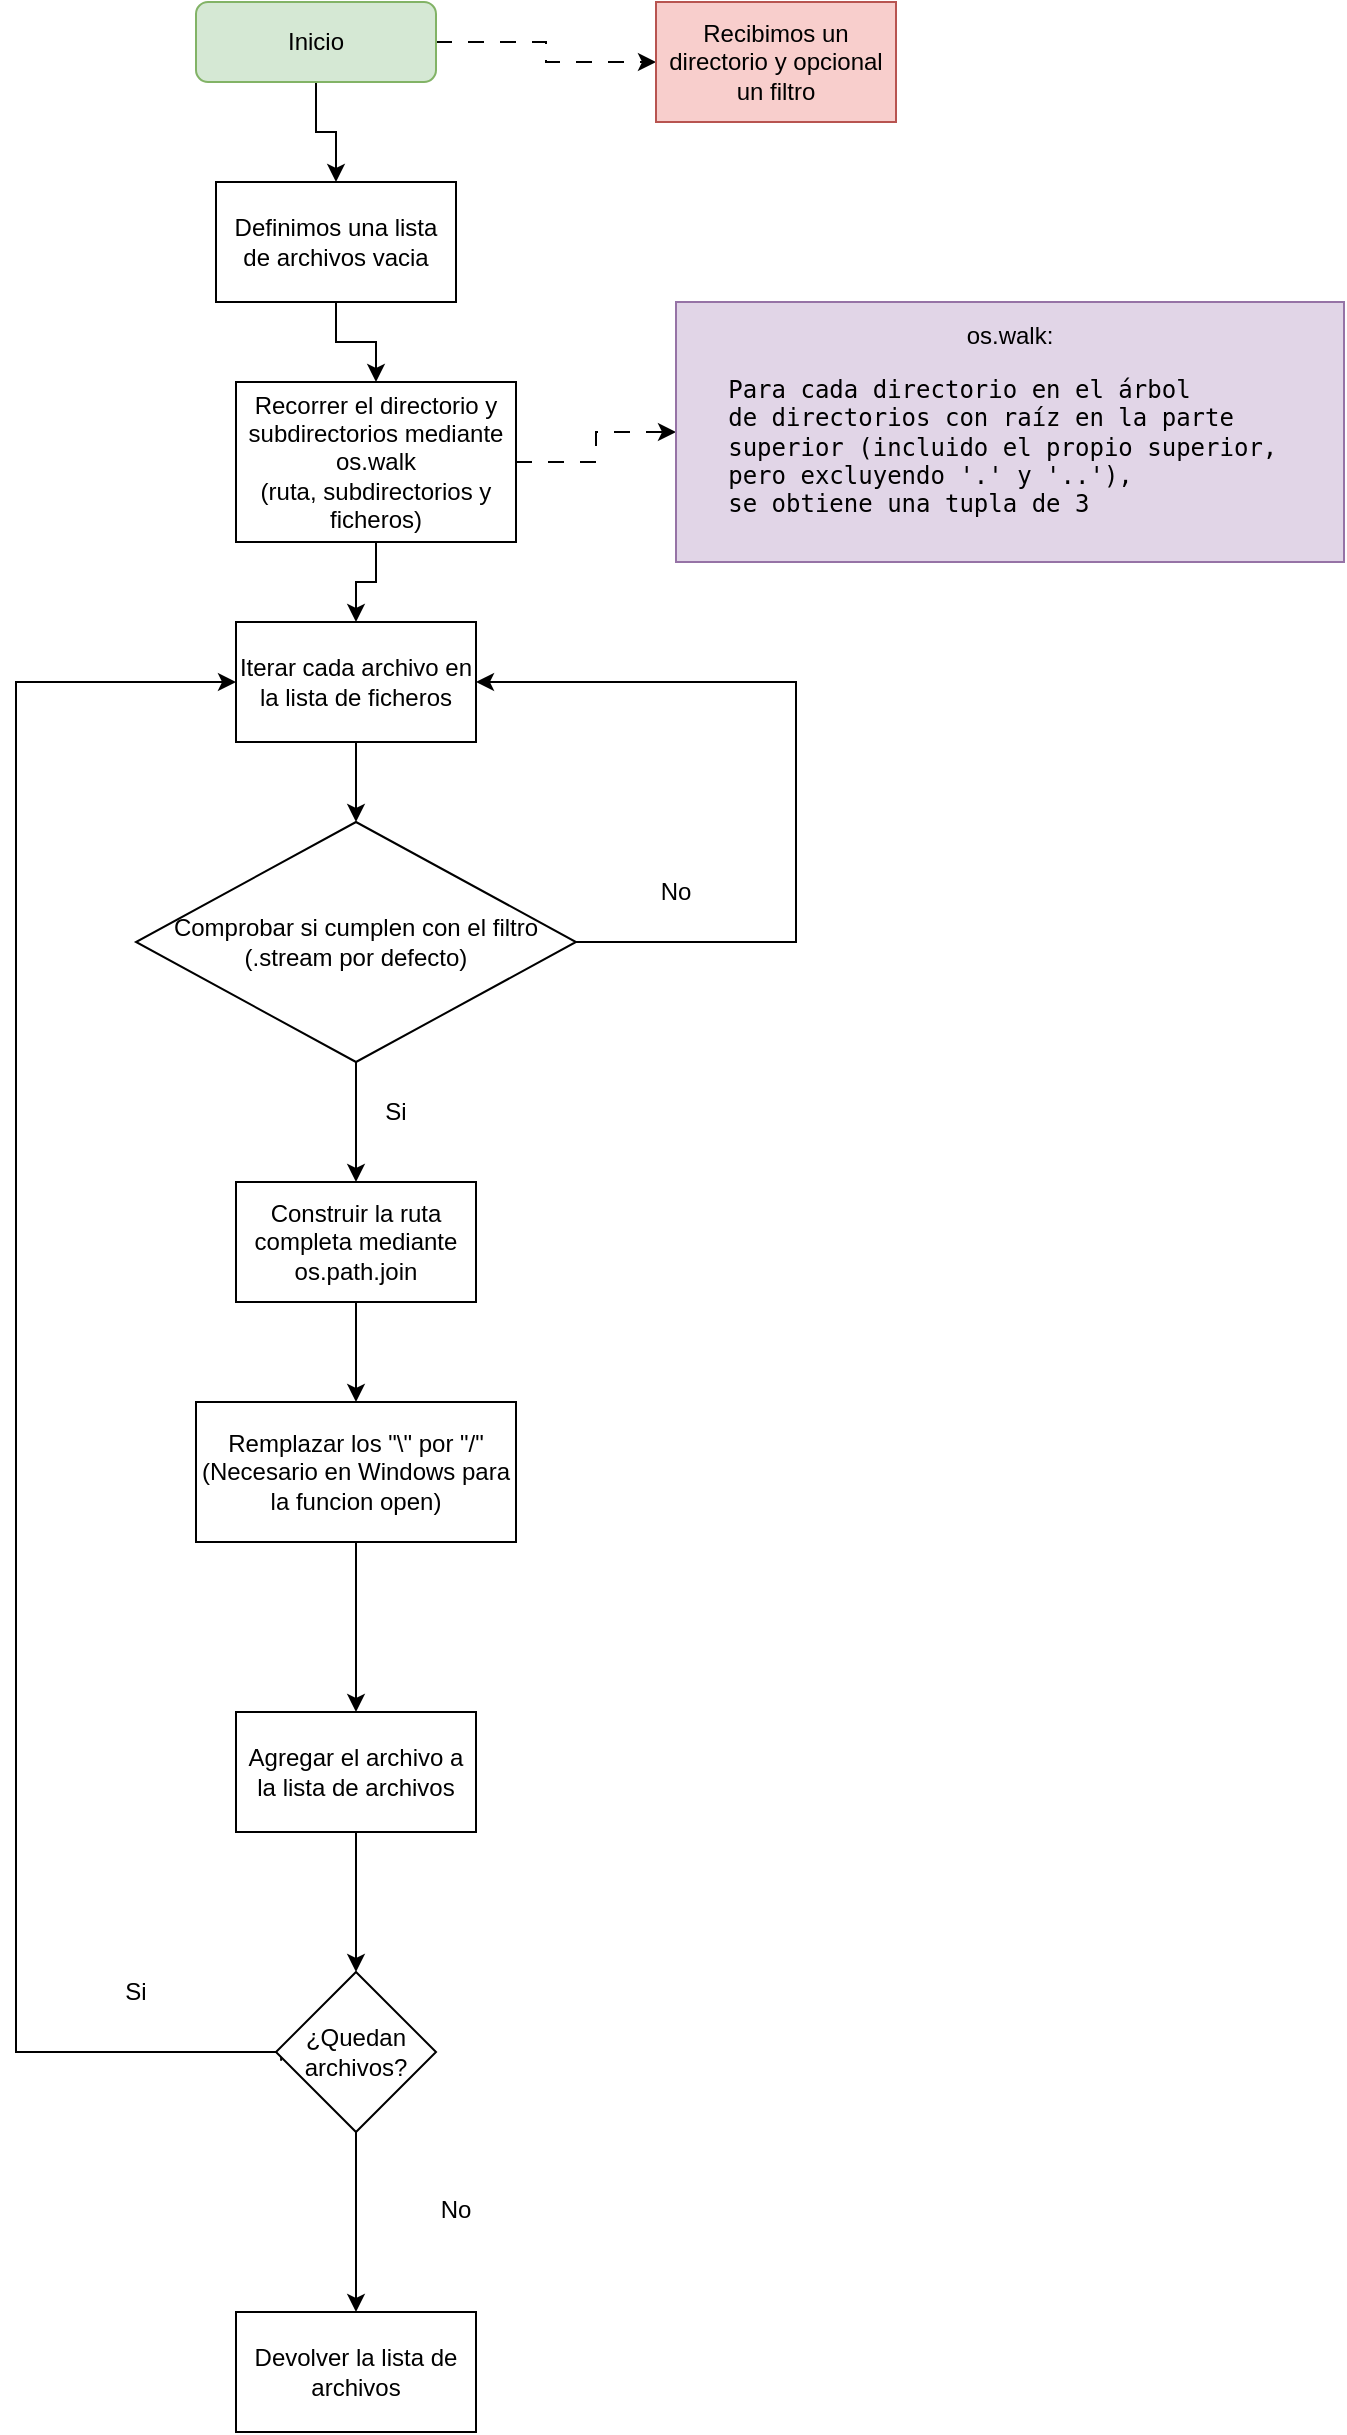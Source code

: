 <mxfile version="24.4.6" type="device">
  <diagram id="C5RBs43oDa-KdzZeNtuy" name="Page-1">
    <mxGraphModel dx="1091" dy="636" grid="1" gridSize="10" guides="1" tooltips="1" connect="1" arrows="1" fold="1" page="1" pageScale="1" pageWidth="827" pageHeight="1169" math="0" shadow="0">
      <root>
        <mxCell id="WIyWlLk6GJQsqaUBKTNV-0" />
        <mxCell id="WIyWlLk6GJQsqaUBKTNV-1" parent="WIyWlLk6GJQsqaUBKTNV-0" />
        <mxCell id="dV1F0pK1ANhju9aSg0lZ-2" style="edgeStyle=orthogonalEdgeStyle;rounded=0;orthogonalLoop=1;jettySize=auto;html=1;entryX=0.5;entryY=0;entryDx=0;entryDy=0;" edge="1" parent="WIyWlLk6GJQsqaUBKTNV-1" source="WIyWlLk6GJQsqaUBKTNV-3" target="dV1F0pK1ANhju9aSg0lZ-0">
          <mxGeometry relative="1" as="geometry" />
        </mxCell>
        <mxCell id="dV1F0pK1ANhju9aSg0lZ-30" style="edgeStyle=orthogonalEdgeStyle;rounded=0;orthogonalLoop=1;jettySize=auto;html=1;dashed=1;dashPattern=8 8;" edge="1" parent="WIyWlLk6GJQsqaUBKTNV-1" source="WIyWlLk6GJQsqaUBKTNV-3" target="dV1F0pK1ANhju9aSg0lZ-10">
          <mxGeometry relative="1" as="geometry" />
        </mxCell>
        <mxCell id="WIyWlLk6GJQsqaUBKTNV-3" value="&lt;div&gt;Inicio&lt;/div&gt;" style="rounded=1;whiteSpace=wrap;html=1;fontSize=12;glass=0;strokeWidth=1;shadow=0;fillColor=#d5e8d4;strokeColor=#82b366;" parent="WIyWlLk6GJQsqaUBKTNV-1" vertex="1">
          <mxGeometry x="160" y="80" width="120" height="40" as="geometry" />
        </mxCell>
        <mxCell id="dV1F0pK1ANhju9aSg0lZ-4" style="edgeStyle=orthogonalEdgeStyle;rounded=0;orthogonalLoop=1;jettySize=auto;html=1;entryX=0.5;entryY=0;entryDx=0;entryDy=0;" edge="1" parent="WIyWlLk6GJQsqaUBKTNV-1" source="dV1F0pK1ANhju9aSg0lZ-0" target="dV1F0pK1ANhju9aSg0lZ-3">
          <mxGeometry relative="1" as="geometry" />
        </mxCell>
        <mxCell id="dV1F0pK1ANhju9aSg0lZ-0" value="Definimos una lista de archivos vacia" style="rounded=0;whiteSpace=wrap;html=1;" vertex="1" parent="WIyWlLk6GJQsqaUBKTNV-1">
          <mxGeometry x="170" y="170" width="120" height="60" as="geometry" />
        </mxCell>
        <mxCell id="dV1F0pK1ANhju9aSg0lZ-6" style="edgeStyle=orthogonalEdgeStyle;rounded=0;orthogonalLoop=1;jettySize=auto;html=1;entryX=0.5;entryY=0;entryDx=0;entryDy=0;" edge="1" parent="WIyWlLk6GJQsqaUBKTNV-1" source="dV1F0pK1ANhju9aSg0lZ-3" target="dV1F0pK1ANhju9aSg0lZ-5">
          <mxGeometry relative="1" as="geometry" />
        </mxCell>
        <mxCell id="dV1F0pK1ANhju9aSg0lZ-29" style="edgeStyle=orthogonalEdgeStyle;rounded=0;orthogonalLoop=1;jettySize=auto;html=1;dashed=1;dashPattern=8 8;" edge="1" parent="WIyWlLk6GJQsqaUBKTNV-1" source="dV1F0pK1ANhju9aSg0lZ-3" target="dV1F0pK1ANhju9aSg0lZ-7">
          <mxGeometry relative="1" as="geometry" />
        </mxCell>
        <mxCell id="dV1F0pK1ANhju9aSg0lZ-3" value="&lt;div&gt;Recorrer el directorio y subdirectorios mediante os.walk&lt;/div&gt;&lt;div&gt;(ruta, subdirectorios y ficheros)&lt;br&gt;&lt;/div&gt;" style="rounded=0;whiteSpace=wrap;html=1;" vertex="1" parent="WIyWlLk6GJQsqaUBKTNV-1">
          <mxGeometry x="180" y="270" width="140" height="80" as="geometry" />
        </mxCell>
        <mxCell id="dV1F0pK1ANhju9aSg0lZ-9" style="edgeStyle=orthogonalEdgeStyle;rounded=0;orthogonalLoop=1;jettySize=auto;html=1;entryX=0.5;entryY=0;entryDx=0;entryDy=0;" edge="1" parent="WIyWlLk6GJQsqaUBKTNV-1" source="dV1F0pK1ANhju9aSg0lZ-5" target="dV1F0pK1ANhju9aSg0lZ-8">
          <mxGeometry relative="1" as="geometry" />
        </mxCell>
        <mxCell id="dV1F0pK1ANhju9aSg0lZ-5" value="Iterar cada archivo en la lista de ficheros" style="rounded=0;whiteSpace=wrap;html=1;" vertex="1" parent="WIyWlLk6GJQsqaUBKTNV-1">
          <mxGeometry x="180" y="390" width="120" height="60" as="geometry" />
        </mxCell>
        <mxCell id="dV1F0pK1ANhju9aSg0lZ-7" value="os.walk: &lt;br&gt;&lt;div class=&quot;QmZWSe&quot;&gt;&lt;div class=&quot;DHcWmd&quot;&gt;&lt;/div&gt;&lt;/div&gt;&lt;pre dir=&quot;ltr&quot; data-ved=&quot;2ahUKEwjAvLT-yaGGAxVAgoQIHSBvBYgQ3ewLegQIBRAT&quot; aria-label=&quot;Texto traducido&quot; style=&quot;text-align:left&quot; id=&quot;tw-target-text&quot; data-placeholder=&quot;Traducción&quot; class=&quot;tw-data-text tw-text-large tw-ta&quot;&gt;&lt;span lang=&quot;es&quot; class=&quot;Y2IQFc&quot;&gt;Para cada directorio en el árbol &lt;br&gt;de directorios con raíz en la parte &lt;br&gt;superior (incluido el propio superior, &lt;br&gt;pero excluyendo &#39;.&#39; y &#39;..&#39;), &lt;br&gt;se obtiene una tupla de 3&lt;/span&gt;&lt;/pre&gt;" style="rounded=0;whiteSpace=wrap;html=1;fillColor=#e1d5e7;strokeColor=#9673a6;" vertex="1" parent="WIyWlLk6GJQsqaUBKTNV-1">
          <mxGeometry x="400" y="230" width="334" height="130" as="geometry" />
        </mxCell>
        <mxCell id="dV1F0pK1ANhju9aSg0lZ-12" value="" style="edgeStyle=orthogonalEdgeStyle;rounded=0;orthogonalLoop=1;jettySize=auto;html=1;" edge="1" parent="WIyWlLk6GJQsqaUBKTNV-1" source="dV1F0pK1ANhju9aSg0lZ-8" target="dV1F0pK1ANhju9aSg0lZ-11">
          <mxGeometry relative="1" as="geometry" />
        </mxCell>
        <mxCell id="dV1F0pK1ANhju9aSg0lZ-15" style="edgeStyle=orthogonalEdgeStyle;rounded=0;orthogonalLoop=1;jettySize=auto;html=1;entryX=1;entryY=0.5;entryDx=0;entryDy=0;" edge="1" parent="WIyWlLk6GJQsqaUBKTNV-1" source="dV1F0pK1ANhju9aSg0lZ-8" target="dV1F0pK1ANhju9aSg0lZ-5">
          <mxGeometry relative="1" as="geometry">
            <mxPoint x="500" y="550" as="targetPoint" />
            <Array as="points">
              <mxPoint x="460" y="550" />
              <mxPoint x="460" y="420" />
            </Array>
          </mxGeometry>
        </mxCell>
        <mxCell id="dV1F0pK1ANhju9aSg0lZ-8" value="&lt;div&gt;Comprobar si cumplen con el filtro&lt;/div&gt;&lt;div&gt;(.stream por defecto)&lt;br&gt;&lt;/div&gt;" style="rhombus;whiteSpace=wrap;html=1;" vertex="1" parent="WIyWlLk6GJQsqaUBKTNV-1">
          <mxGeometry x="130" y="490" width="220" height="120" as="geometry" />
        </mxCell>
        <mxCell id="dV1F0pK1ANhju9aSg0lZ-10" value="Recibimos un directorio y opcional un filtro" style="rounded=0;whiteSpace=wrap;html=1;fillColor=#f8cecc;strokeColor=#b85450;" vertex="1" parent="WIyWlLk6GJQsqaUBKTNV-1">
          <mxGeometry x="390" y="80" width="120" height="60" as="geometry" />
        </mxCell>
        <mxCell id="dV1F0pK1ANhju9aSg0lZ-17" value="" style="edgeStyle=orthogonalEdgeStyle;rounded=0;orthogonalLoop=1;jettySize=auto;html=1;" edge="1" parent="WIyWlLk6GJQsqaUBKTNV-1" source="dV1F0pK1ANhju9aSg0lZ-11" target="dV1F0pK1ANhju9aSg0lZ-16">
          <mxGeometry relative="1" as="geometry" />
        </mxCell>
        <mxCell id="dV1F0pK1ANhju9aSg0lZ-11" value="Construir la ruta completa mediante os.path.join" style="whiteSpace=wrap;html=1;" vertex="1" parent="WIyWlLk6GJQsqaUBKTNV-1">
          <mxGeometry x="180" y="670" width="120" height="60" as="geometry" />
        </mxCell>
        <mxCell id="dV1F0pK1ANhju9aSg0lZ-13" value="Si" style="text;html=1;align=center;verticalAlign=middle;whiteSpace=wrap;rounded=0;" vertex="1" parent="WIyWlLk6GJQsqaUBKTNV-1">
          <mxGeometry x="230" y="620" width="60" height="30" as="geometry" />
        </mxCell>
        <mxCell id="dV1F0pK1ANhju9aSg0lZ-14" value="No" style="text;html=1;align=center;verticalAlign=middle;whiteSpace=wrap;rounded=0;" vertex="1" parent="WIyWlLk6GJQsqaUBKTNV-1">
          <mxGeometry x="370" y="510" width="60" height="30" as="geometry" />
        </mxCell>
        <mxCell id="dV1F0pK1ANhju9aSg0lZ-19" value="" style="edgeStyle=orthogonalEdgeStyle;rounded=0;orthogonalLoop=1;jettySize=auto;html=1;" edge="1" parent="WIyWlLk6GJQsqaUBKTNV-1" source="dV1F0pK1ANhju9aSg0lZ-16" target="dV1F0pK1ANhju9aSg0lZ-18">
          <mxGeometry relative="1" as="geometry" />
        </mxCell>
        <mxCell id="dV1F0pK1ANhju9aSg0lZ-16" value="&lt;div&gt;Remplazar los &quot;\&quot; por &quot;/&quot;&lt;/div&gt;&lt;div&gt;(Necesario en Windows para la funcion open)&lt;br&gt;&lt;/div&gt;" style="whiteSpace=wrap;html=1;" vertex="1" parent="WIyWlLk6GJQsqaUBKTNV-1">
          <mxGeometry x="160" y="780" width="160" height="70" as="geometry" />
        </mxCell>
        <mxCell id="dV1F0pK1ANhju9aSg0lZ-20" style="edgeStyle=orthogonalEdgeStyle;rounded=0;orthogonalLoop=1;jettySize=auto;html=1;entryX=0;entryY=0.5;entryDx=0;entryDy=0;exitX=0.032;exitY=0.555;exitDx=0;exitDy=0;exitPerimeter=0;" edge="1" parent="WIyWlLk6GJQsqaUBKTNV-1" source="dV1F0pK1ANhju9aSg0lZ-21" target="dV1F0pK1ANhju9aSg0lZ-5">
          <mxGeometry relative="1" as="geometry">
            <Array as="points">
              <mxPoint x="203" y="1105" />
              <mxPoint x="70" y="1105" />
              <mxPoint x="70" y="420" />
            </Array>
          </mxGeometry>
        </mxCell>
        <mxCell id="dV1F0pK1ANhju9aSg0lZ-22" value="" style="edgeStyle=orthogonalEdgeStyle;rounded=0;orthogonalLoop=1;jettySize=auto;html=1;" edge="1" parent="WIyWlLk6GJQsqaUBKTNV-1" source="dV1F0pK1ANhju9aSg0lZ-18" target="dV1F0pK1ANhju9aSg0lZ-21">
          <mxGeometry relative="1" as="geometry" />
        </mxCell>
        <mxCell id="dV1F0pK1ANhju9aSg0lZ-18" value="Agregar el archivo a la lista de archivos" style="whiteSpace=wrap;html=1;" vertex="1" parent="WIyWlLk6GJQsqaUBKTNV-1">
          <mxGeometry x="180" y="935" width="120" height="60" as="geometry" />
        </mxCell>
        <mxCell id="dV1F0pK1ANhju9aSg0lZ-27" value="" style="edgeStyle=orthogonalEdgeStyle;rounded=0;orthogonalLoop=1;jettySize=auto;html=1;" edge="1" parent="WIyWlLk6GJQsqaUBKTNV-1" source="dV1F0pK1ANhju9aSg0lZ-21" target="dV1F0pK1ANhju9aSg0lZ-26">
          <mxGeometry relative="1" as="geometry" />
        </mxCell>
        <mxCell id="dV1F0pK1ANhju9aSg0lZ-21" value="¿Quedan archivos?" style="rhombus;whiteSpace=wrap;html=1;" vertex="1" parent="WIyWlLk6GJQsqaUBKTNV-1">
          <mxGeometry x="200" y="1065" width="80" height="80" as="geometry" />
        </mxCell>
        <mxCell id="dV1F0pK1ANhju9aSg0lZ-24" value="Si" style="text;html=1;align=center;verticalAlign=middle;whiteSpace=wrap;rounded=0;" vertex="1" parent="WIyWlLk6GJQsqaUBKTNV-1">
          <mxGeometry x="100" y="1060" width="60" height="30" as="geometry" />
        </mxCell>
        <mxCell id="dV1F0pK1ANhju9aSg0lZ-26" value="Devolver la lista de archivos" style="whiteSpace=wrap;html=1;" vertex="1" parent="WIyWlLk6GJQsqaUBKTNV-1">
          <mxGeometry x="180" y="1235" width="120" height="60" as="geometry" />
        </mxCell>
        <mxCell id="dV1F0pK1ANhju9aSg0lZ-28" value="No" style="text;html=1;align=center;verticalAlign=middle;whiteSpace=wrap;rounded=0;" vertex="1" parent="WIyWlLk6GJQsqaUBKTNV-1">
          <mxGeometry x="260" y="1169" width="60" height="30" as="geometry" />
        </mxCell>
      </root>
    </mxGraphModel>
  </diagram>
</mxfile>
